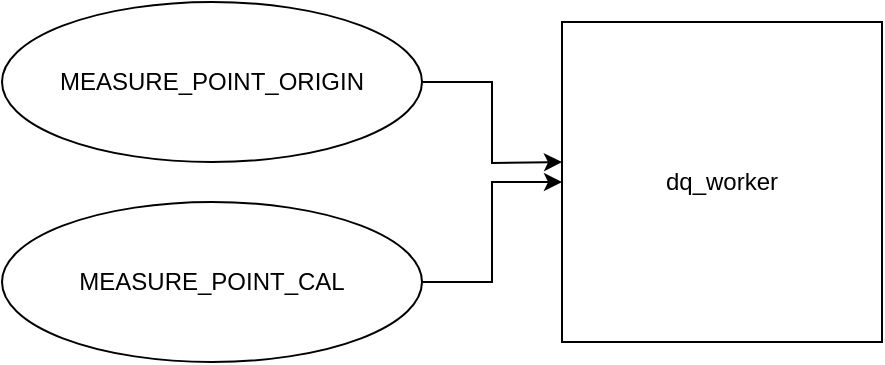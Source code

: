 <mxfile version="24.2.2" type="github">
  <diagram name="第 1 页" id="7FRHAYxtJhJ6s75s6SR8">
    <mxGraphModel dx="954" dy="606" grid="1" gridSize="10" guides="1" tooltips="1" connect="1" arrows="1" fold="1" page="1" pageScale="1" pageWidth="827" pageHeight="1169" math="0" shadow="0">
      <root>
        <mxCell id="0" />
        <mxCell id="1" parent="0" />
        <mxCell id="Nw3ZB0vh8Il0Eje2iV_M-1" value="dq_worker" style="whiteSpace=wrap;html=1;aspect=fixed;" vertex="1" parent="1">
          <mxGeometry x="440" y="200" width="160" height="160" as="geometry" />
        </mxCell>
        <mxCell id="Nw3ZB0vh8Il0Eje2iV_M-8" style="edgeStyle=orthogonalEdgeStyle;rounded=0;orthogonalLoop=1;jettySize=auto;html=1;exitX=1;exitY=0.5;exitDx=0;exitDy=0;" edge="1" parent="1" source="Nw3ZB0vh8Il0Eje2iV_M-2">
          <mxGeometry relative="1" as="geometry">
            <mxPoint x="440" y="270" as="targetPoint" />
          </mxGeometry>
        </mxCell>
        <mxCell id="Nw3ZB0vh8Il0Eje2iV_M-2" value="MEASURE_POINT_ORIGIN" style="ellipse;whiteSpace=wrap;html=1;" vertex="1" parent="1">
          <mxGeometry x="160" y="190" width="210" height="80" as="geometry" />
        </mxCell>
        <mxCell id="Nw3ZB0vh8Il0Eje2iV_M-5" style="edgeStyle=orthogonalEdgeStyle;rounded=0;orthogonalLoop=1;jettySize=auto;html=1;exitX=1;exitY=0.5;exitDx=0;exitDy=0;entryX=0;entryY=0.5;entryDx=0;entryDy=0;" edge="1" parent="1" source="Nw3ZB0vh8Il0Eje2iV_M-3" target="Nw3ZB0vh8Il0Eje2iV_M-1">
          <mxGeometry relative="1" as="geometry">
            <mxPoint x="440" y="290" as="targetPoint" />
          </mxGeometry>
        </mxCell>
        <mxCell id="Nw3ZB0vh8Il0Eje2iV_M-3" value="MEASURE_POINT_CAL" style="ellipse;whiteSpace=wrap;html=1;" vertex="1" parent="1">
          <mxGeometry x="160" y="290" width="210" height="80" as="geometry" />
        </mxCell>
      </root>
    </mxGraphModel>
  </diagram>
</mxfile>
